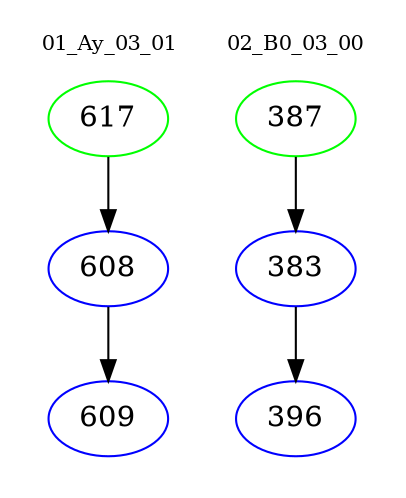 digraph{
subgraph cluster_0 {
color = white
label = "01_Ay_03_01";
fontsize=10;
T0_617 [label="617", color="green"]
T0_617 -> T0_608 [color="black"]
T0_608 [label="608", color="blue"]
T0_608 -> T0_609 [color="black"]
T0_609 [label="609", color="blue"]
}
subgraph cluster_1 {
color = white
label = "02_B0_03_00";
fontsize=10;
T1_387 [label="387", color="green"]
T1_387 -> T1_383 [color="black"]
T1_383 [label="383", color="blue"]
T1_383 -> T1_396 [color="black"]
T1_396 [label="396", color="blue"]
}
}
